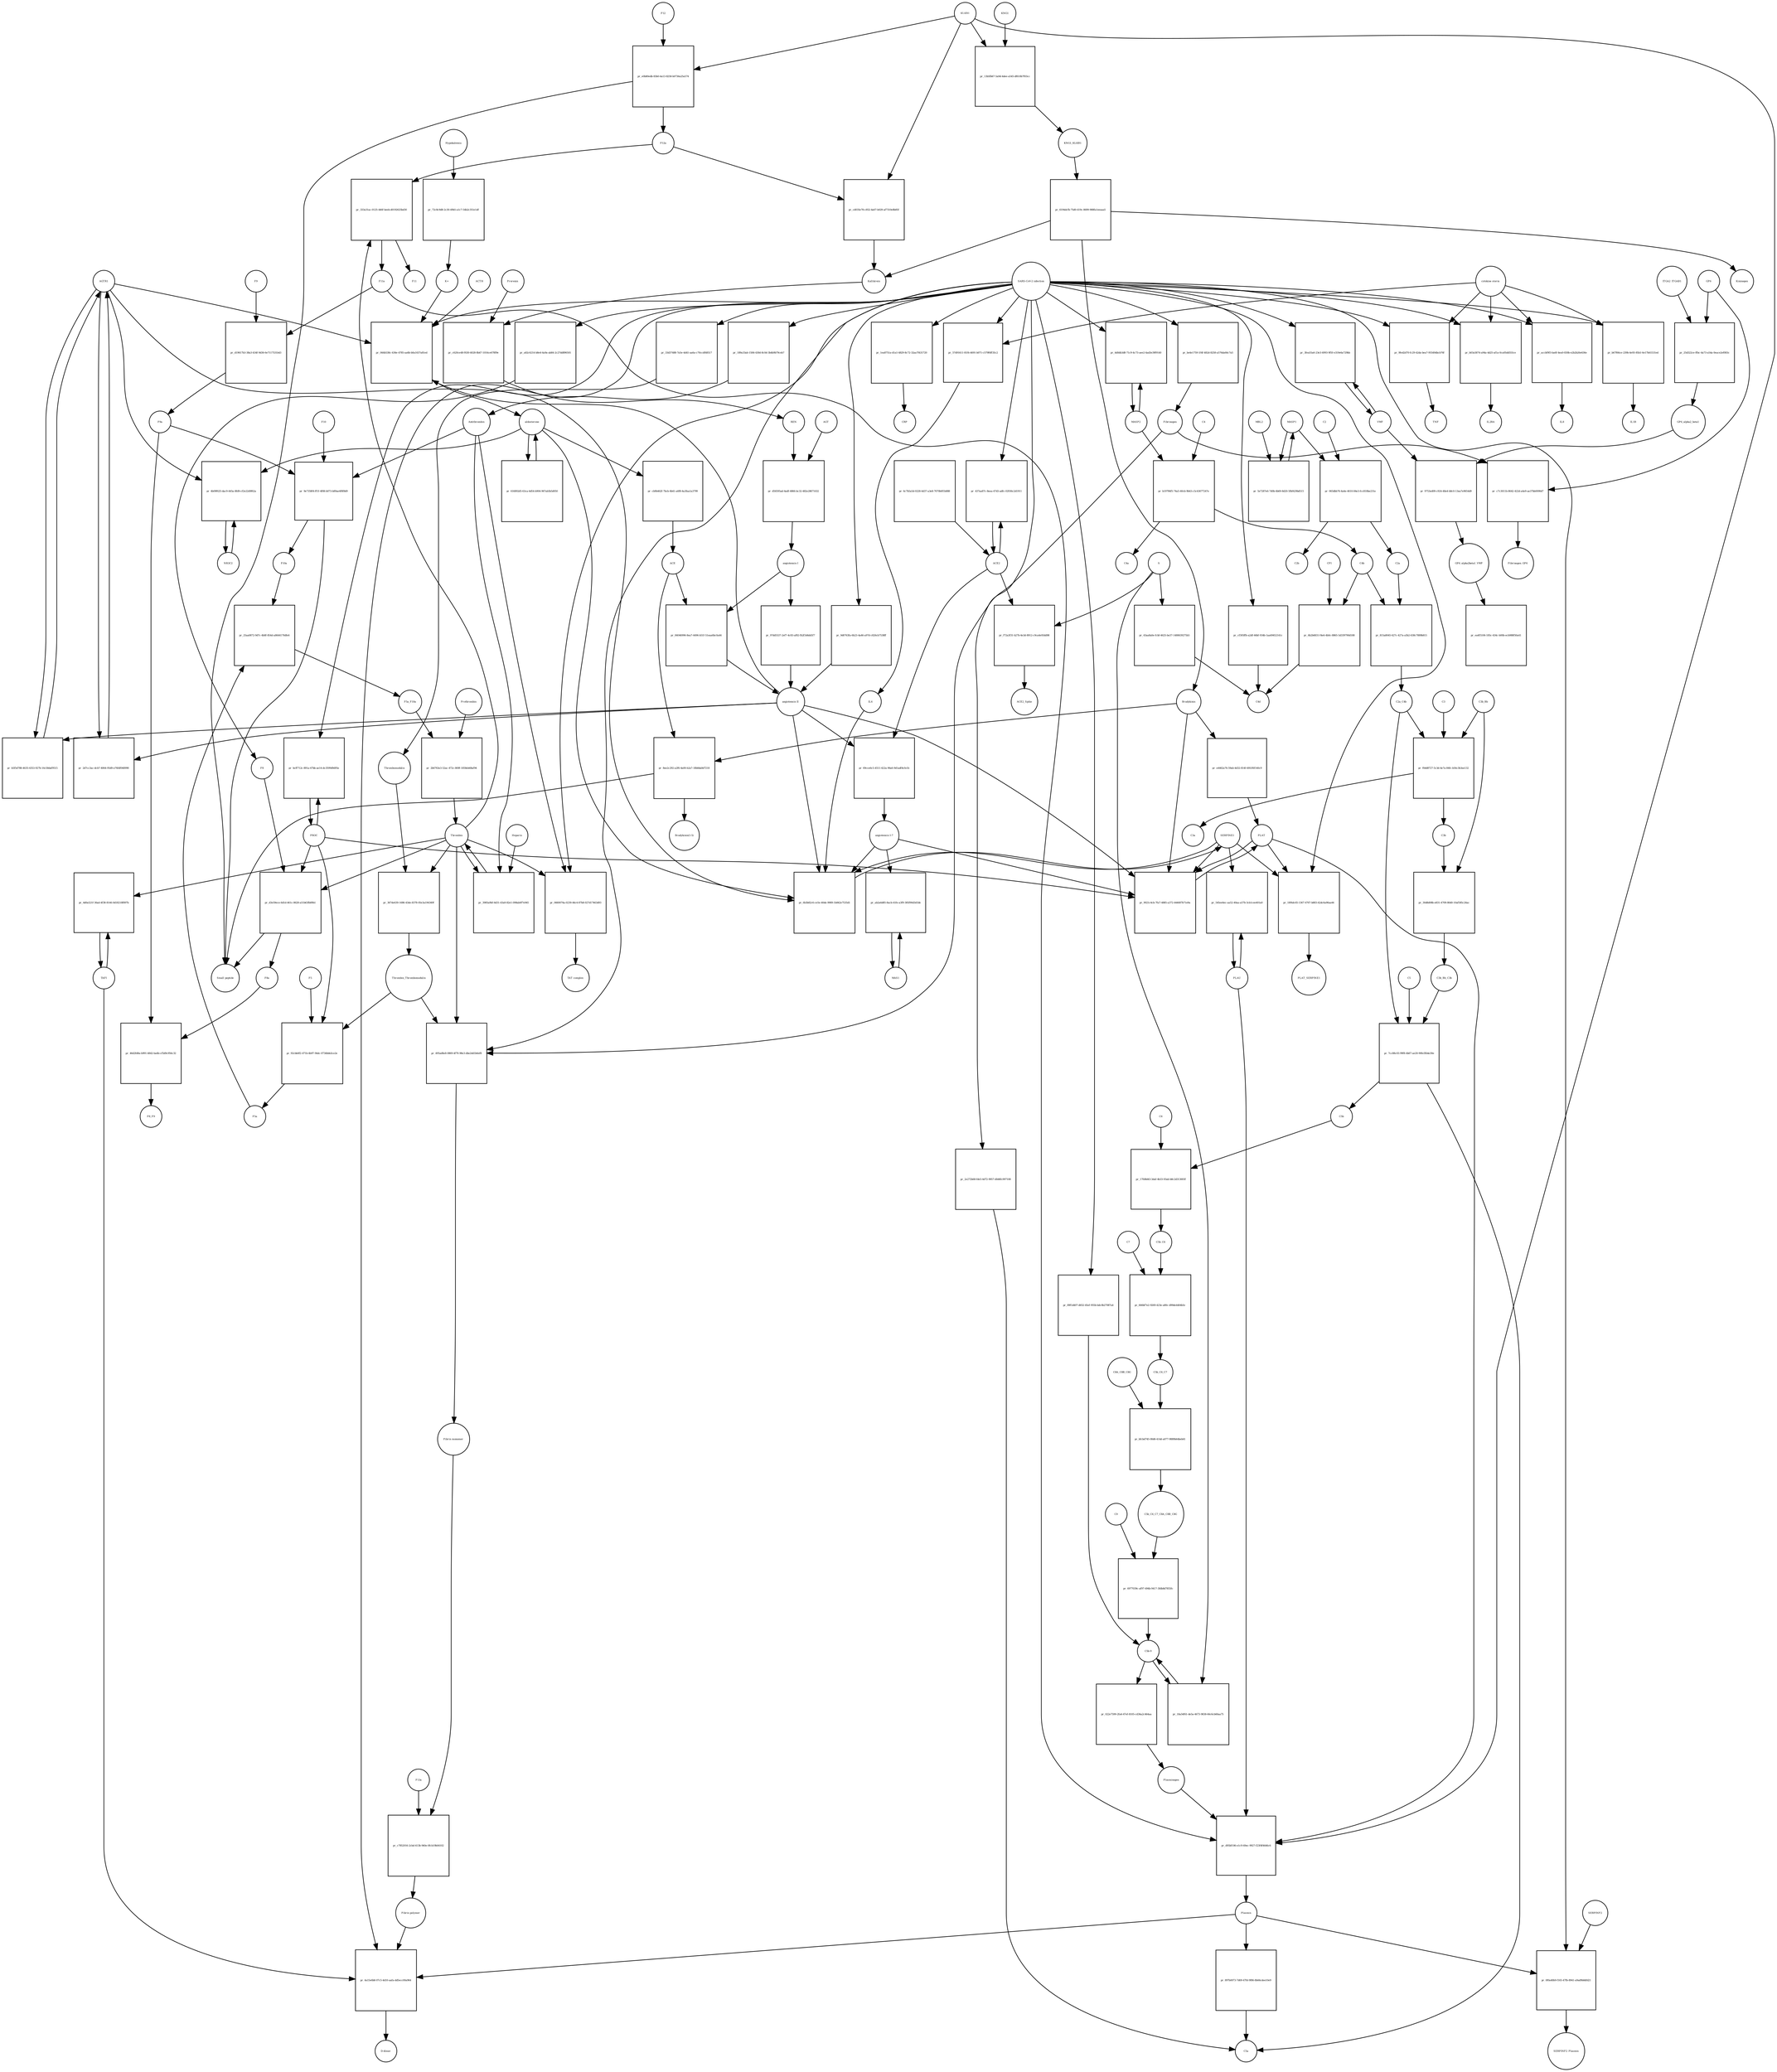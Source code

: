strict digraph  {
F8 [annotation="urn_miriam_hgnc_3546|urn_miriam_taxonomy_9606", bipartite=0, cls=macromolecule, fontsize=4, label=F8, shape=circle];
"pr_d3e59ece-6d1d-461c-8628-a51b63fb89b1" [annotation="", bipartite=1, cls=process, fontsize=4, label="pr_d3e59ece-6d1d-461c-8628-a51b63fb89b1", shape=square];
"Small peptide" [annotation=urn_miriam_mesh_D010446, bipartite=0, cls=macromolecule, fontsize=4, label="Small peptide", shape=circle];
F8a [annotation="urn_miriam_hgnc.symbol_F8|urn_miriam_mesh_D015944|urn_miriam_taxonomy_9606", bipartite=0, cls=macromolecule, fontsize=4, label=F8a, shape=circle];
Thrombin [annotation="urn_miriam_hgnc_3535|urn_miriam_taxonomy_9606", bipartite=0, cls=macromolecule, fontsize=4, label=Thrombin, shape=circle];
PROC [annotation="urn_miriam_hgnc_9451|urn_miriam_taxonomy_9606", bipartite=0, cls=macromolecule, fontsize=4, label=PROC, shape=circle];
AGTR1 [annotation=urn_miriam_hgnc_336, bipartite=0, cls=macromolecule, fontsize=4, label=AGTR1, shape=circle];
"pr_b5f5d788-4635-4353-927b-16c58daf9515" [annotation="", bipartite=1, cls=process, fontsize=4, label="pr_b5f5d788-4635-4353-927b-16c58daf9515", shape=square];
"angiotensin II" [annotation="urn_miriam_obo.chebi_CHEBI%3A2718|urn_miriam_taxonomy_9606", bipartite=0, cls="simple chemical", fontsize=4, label="angiotensin II", shape=circle];
NR3C2 [annotation="", bipartite=0, cls=macromolecule, fontsize=4, label=NR3C2, shape=circle];
"pr_4b09f625-dac9-445a-8fd9-cf2e22d9f62a" [annotation="", bipartite=1, cls=process, fontsize=4, label="pr_4b09f625-dac9-445a-8fd9-cf2e22d9f62a", shape=square];
aldosterone [annotation="urn_miriam_obo.chebi_CHEBI%3A27584", bipartite=0, cls="simple chemical", fontsize=4, label=aldosterone, shape=circle];
"pr_616892d5-63ca-4d54-b904-967ab5b5d050" [annotation="", bipartite=1, cls=process, fontsize=4, label="pr_616892d5-63ca-4d54-b904-967ab5b5d050", shape=square];
SERPINE1 [annotation="", bipartite=0, cls=macromolecule, fontsize=4, label=SERPINE1, shape=circle];
"pr_6b3b82c6-ce5e-40de-9989-1b842e7535d1" [annotation="", bipartite=1, cls=process, fontsize=4, label="pr_6b3b82c6-ce5e-40de-9989-1b842e7535d1", shape=square];
"angiotensin I-7" [annotation="urn_miriam_obo.chebi_CHEBI%3A55438|urn_miriam_taxonomy_9606", bipartite=0, cls="simple chemical", fontsize=4, label="angiotensin I-7", shape=circle];
IL6 [annotation="urn_miriam_hgnc_6018|urn_miriam_taxonomy_9606", bipartite=0, cls=macromolecule, fontsize=4, label=IL6, shape=circle];
"pr_044b538c-436e-4785-aa6b-b0a1637a81ed" [annotation="", bipartite=1, cls=process, fontsize=4, label="pr_044b538c-436e-4785-aa6b-b0a1637a81ed", shape=square];
"SARS-CoV-2 infection" [annotation="urn_miriam_taxonomy_2697049|urn_miriam_mesh_D012327", bipartite=0, cls=phenotype, fontsize=4, label="SARS-CoV-2 infection", shape=circle];
"K+" [annotation="urn_miriam_obo.chebi_CHEBI%3A29103", bipartite=0, cls="simple chemical", fontsize=4, label="K+", shape=circle];
ACTH [annotation=urn_miriam_hgnc_9201, bipartite=0, cls="simple chemical", fontsize=4, label=ACTH, shape=circle];
"pr_9d0763fa-6b23-4a46-a97d-c826cb7538ff" [annotation="", bipartite=1, cls=process, fontsize=4, label="pr_9d0763fa-6b23-4a46-a97d-c826cb7538ff", shape=square];
Bradykinin [annotation="urn_miriam_obo.chebi_CHEBI%3A3165|urn_miriam_taxonomy_9606", bipartite=0, cls=macromolecule, fontsize=4, label=Bradykinin, shape=circle];
"pr_8ee2c292-a2f6-4a00-b2a7-18b8da8d7218" [annotation="", bipartite=1, cls=process, fontsize=4, label="pr_8ee2c292-a2f6-4a00-b2a7-18b8da8d7218", shape=square];
"Bradykinin(1-5)" [annotation="urn_miriam_mesh_C079000|urn_miriam_taxonomy_9606", bipartite=0, cls=macromolecule, fontsize=4, label="Bradykinin(1-5)", shape=circle];
ACE [annotation="urn_miriam_hgnc_2707|urn_miriam_taxonomy_9606", bipartite=0, cls=macromolecule, fontsize=4, label=ACE, shape=circle];
"pr_e4462a76-59ab-4d32-814f-6f41f6f140c9" [annotation="", bipartite=1, cls=process, fontsize=4, label="pr_e4462a76-59ab-4d32-814f-6f41f6f140c9", shape=square];
PLAT [annotation="urn_miriam_hgnc_9051|urn_miriam_taxonomy_9606", bipartite=0, cls=macromolecule, fontsize=4, label=PLAT, shape=circle];
"pr_2d7cc3ac-dcb7-4064-95d9-e76fdf048990" [annotation="", bipartite=1, cls=process, fontsize=4, label="pr_2d7cc3ac-dcb7-4064-95d9-e76fdf048990", shape=square];
MAS1 [annotation="", bipartite=0, cls=macromolecule, fontsize=4, label=MAS1, shape=circle];
"pr_ab2a6d85-8acb-41fe-a3f9-385f90d3d1bb" [annotation="", bipartite=1, cls=process, fontsize=4, label="pr_ab2a6d85-8acb-41fe-a3f9-385f90d3d1bb", shape=square];
Fibrinogen [annotation="urn_miriam_pubmed_19296670|urn_miriam_obo.go_GO%3A0005577|urn_miriam_hgnc_3661|urn_miriam_hgnc_3662|urn_miriam_hgnc_3694|urn_miriam_taxonomy_9606", bipartite=0, cls=complex, fontsize=4, label=Fibrinogen, shape=circle];
"pr_c7c3011b-8642-422d-a4e9-ae37bb0090d7" [annotation="", bipartite=1, cls=process, fontsize=4, label="pr_c7c3011b-8642-422d-a4e9-ae37bb0090d7", shape=square];
GP6 [annotation="urn_miriam_hgnc_HGNC%3A14388|urn_miriam_taxonomy_9606", bipartite=0, cls=macromolecule, fontsize=4, label=GP6, shape=circle];
Fibrinogen_GP6 [annotation="urn_miriam_pubmed_19296670|urn_miriam_obo.go_GO%3A0005577|urn_miriam_hgnc_HGNC%3A14388|urn_miriam_taxonomy_9606", bipartite=0, cls=complex, fontsize=4, label=Fibrinogen_GP6, shape=circle];
GP6_alpha2_beta1 [annotation="urn_miriam_pubmed_25051961|urn_miriam_taxonomy_10090|urn_miriam_hgnc_14338|urn_miriam_hgnc_6137|urn_miriam_hgnc_6153", bipartite=0, cls=complex, fontsize=4, label=GP6_alpha2_beta1, shape=circle];
"pr_9753ed09-c924-48e4-b8c0-13ea7e9654d9" [annotation="", bipartite=1, cls=process, fontsize=4, label="pr_9753ed09-c924-48e4-b8c0-13ea7e9654d9", shape=square];
VWF [annotation="urn_miriam_hgnc_12726|urn_miriam_taxonomy_9606", bipartite=0, cls=macromolecule, fontsize=4, label=VWF, shape=circle];
GP6_alpha2beta1_VWF [annotation="urn_miriam_pubmed_25051961|urn_miriam_taxonomy_10090|urn_miriam_hgnc_14338|urn_miriam_hgnc_6137|urn_miriam_hgnc_6153|urn_miriam_hgnc_12726", bipartite=0, cls=complex, fontsize=4, label=GP6_alpha2beta1_VWF, shape=circle];
"pr_25d322ce-ffbc-4a73-a54a-0eace2ef083c" [annotation="", bipartite=1, cls=process, fontsize=4, label="pr_25d322ce-ffbc-4a73-a54a-0eace2ef083c", shape=square];
ITGA2_ITGAB1 [annotation="urn_miriam_intact_EBI-16428357|urn_miriam_hgnc_6137|urn_miriam_hgnc_6153|urn_miriam_taxonomy_9606", bipartite=0, cls=complex, fontsize=4, label=ITGA2_ITGAB1, shape=circle];
"pr_ea4f5106-185c-434c-b00b-ecb988f50a41" [annotation="", bipartite=1, cls="omitted process", fontsize=4, label="pr_ea4f5106-185c-434c-b00b-ecb988f50a41", shape=square];
"Fibrin polymer" [annotation="urn_miriam_mesh_C465961|urn_miriam_taxonomy_9606", bipartite=0, cls=macromolecule, fontsize=4, label="Fibrin polymer", shape=circle];
"pr_4a15e6b8-07c5-4d10-aafa-dd5ecc00a964" [annotation="", bipartite=1, cls=process, fontsize=4, label="pr_4a15e6b8-07c5-4d10-aafa-dd5ecc00a964", shape=square];
"D-dimer" [annotation="urn_miriam_pubmed_19008457|urn_miriam_mesh_C036309|urn_miriam_taxonomy_9606", bipartite=0, cls=macromolecule, fontsize=4, label="D-dimer", shape=circle];
Plasmin [annotation="urn_miriam_hgnc.symbol_PLG|urn_miriam_mesh_D005341|urn_miriam_brenda_3.4.21.7|urn_miriam_taxonomy_9606", bipartite=0, cls=macromolecule, fontsize=4, label=Plasmin, shape=circle];
TAFI [annotation="urn_miriam_hgnc_1546|urn_miriam_taxonomy_9606", bipartite=0, cls=macromolecule, fontsize=4, label=TAFI, shape=circle];
"Fibrin monomer" [annotation="urn_miriam_mesh_C011468|urn_miriam_taxonomy_9606", bipartite=0, cls=macromolecule, fontsize=4, label="Fibrin monomer", shape=circle];
"pr_c7852016-2cbd-413b-940e-0fcb19b04102" [annotation="", bipartite=1, cls=process, fontsize=4, label="pr_c7852016-2cbd-413b-940e-0fcb19b04102", shape=square];
F13a [annotation="urn_miriam_hgnc.symbol_F13|urn_miriam_mesh_D026122|urn_miriam_brenda_2.3.2.13|urn_miriam_taxonomy_9606", bipartite=0, cls=macromolecule, fontsize=4, label=F13a, shape=circle];
"pr_9fed2d70-fc29-42da-bea7-95549dbcb76f" [annotation="", bipartite=1, cls=process, fontsize=4, label="pr_9fed2d70-fc29-42da-bea7-95549dbcb76f", shape=square];
TNF [annotation="urn_miriam_hgnc_11892|urn_miriam_taxonomy_9606", bipartite=0, cls=macromolecule, fontsize=4, label=TNF, shape=circle];
"cytokine storm" [annotation="urn_miriam_pubmed_2504360|urn_miriam_taxonomy_9606", bipartite=0, cls=phenotype, fontsize=4, label="cytokine storm", shape=circle];
"pr_897b0073-7d69-47fd-9f86-8b66cdee10e9" [annotation="", bipartite=1, cls=process, fontsize=4, label="pr_897b0073-7d69-47fd-9f86-8b66cdee10e9", shape=square];
C5a [annotation="urn_miriam_hgnc.symbol_C5|urn_miriam_mesh_D015936|urn_miriam_taxonomy_9606", bipartite=0, cls=macromolecule, fontsize=4, label=C5a, shape=circle];
"pr_022e7599-2fa4-47ef-8105-cd36a2c464aa" [annotation="", bipartite=1, cls=process, fontsize=4, label="pr_022e7599-2fa4-47ef-8105-cd36a2c464aa", shape=square];
Plasminogen [annotation="urn_miriam_hgnc_9071|urn_miriam_taxonomy_9606", bipartite=0, cls=macromolecule, fontsize=4, label=Plasminogen, shape=circle];
"C5b-9" [annotation="urn_miriam_obo.go_GO%3A0005579|urn_miriam_mesh_D015938|urn_miriam_mesh_D050776|urn_miriam_hgnc_1339|urn_miriam_hgnc_1346|urn_miriam_hgnc_1352|urn_miriam_hgnc_1353|urn_miriam_hgnc_1354|urn_miriam_hgnc_1358|urn_miriam_taxonomy_9606", bipartite=0, cls=complex, fontsize=4, label="C5b-9", shape=circle];
C2 [annotation="urn_miriam_hgnc_1248|urn_miriam_taxonomy_9606", bipartite=0, cls=macromolecule, fontsize=4, label=C2, shape=circle];
"pr_065dbb76-4a4e-4610-84e3-fcc818be231e" [annotation="", bipartite=1, cls=process, fontsize=4, label="pr_065dbb76-4a4e-4610-84e3-fcc818be231e", shape=square];
C2a [annotation="urn_miriam_hgnc.symbol_C2|urn_miriam_mesh_D050678|urn_miriam_taxonomy_9606", bipartite=0, cls=macromolecule, fontsize=4, label=C2a, shape=circle];
C2b [annotation="urn_miriam_hgnc.symbol_C2|urn_miriam_mesh_D050679|urn_miriam_taxonomy_9606", bipartite=0, cls=macromolecule, fontsize=4, label=C2b, shape=circle];
MASP1 [annotation="urn_miriam_hgnc_6901|urn_miriam_taxonomy_9606", bipartite=0, cls=macromolecule, fontsize=4, label=MASP1, shape=circle];
"pr_b03a5874-a94a-4d25-af1a-0ca05dd555ce" [annotation="", bipartite=1, cls=process, fontsize=4, label="pr_b03a5874-a94a-4d25-af1a-0ca05dd555ce", shape=square];
IL2RA [annotation="urn_miriam_hgnc_6008|urn_miriam_taxonomy_9606", bipartite=0, cls=macromolecule, fontsize=4, label=IL2RA, shape=circle];
"pr_accbf9f3-ba6f-4ea0-830b-e2b2b26e636e" [annotation="", bipartite=1, cls=process, fontsize=4, label="pr_accbf9f3-ba6f-4ea0-830b-e2b2b26e636e", shape=square];
IL8 [annotation="urn_miriam_hgnc_6025|urn_miriam_taxonomy_9606", bipartite=0, cls=macromolecule, fontsize=4, label=IL8, shape=circle];
"pr_2e272b68-fde5-4d72-9957-d0d6fc997108" [annotation="", bipartite=1, cls=process, fontsize=4, label="pr_2e272b68-fde5-4d72-9957-d0d6fc997108", shape=square];
"pr_57d91611-81f4-4691-b071-c579f6ff35c2" [annotation="", bipartite=1, cls=process, fontsize=4, label="pr_57d91611-81f4-4691-b071-c579f6ff35c2", shape=square];
"pr_b67f66ce-239b-4e93-85b1-6e17b61531ed" [annotation="", bipartite=1, cls=process, fontsize=4, label="pr_b67f66ce-239b-4e93-85b1-6e17b61531ed", shape=square];
IL1B [annotation="urn_miriam_hgnc_5992|urn_miriam_taxonomy_9606", bipartite=0, cls=macromolecule, fontsize=4, label=IL1B, shape=circle];
Prorenin [annotation="urn_miriam_hgnc_9958|urn_miriam_taxonomy_9606", bipartite=0, cls=macromolecule, fontsize=4, label=Prorenin, shape=circle];
"pr_c620ce48-f630-4028-8b47-1016ce678f9e" [annotation="", bipartite=1, cls=process, fontsize=4, label="pr_c620ce48-f630-4028-8b47-1016ce678f9e", shape=square];
REN [annotation="urn_miriam_hgnc.symbol_REN|urn_miriam_taxonomy_9606", bipartite=0, cls=macromolecule, fontsize=4, label=REN, shape=circle];
Kallikrein [annotation="urn_miriam_hgnc.symbol_KLKB1|urn_miriam_mesh_D020842|urn_miriam_brenda_3.4.21.34|urn_miriam_taxonomy_9606", bipartite=0, cls=macromolecule, fontsize=4, label=Kallikrein, shape=circle];
KLKB1 [annotation="urn_miriam_hgnc_6371|urn_miriam_taxonomy_9606", bipartite=0, cls=macromolecule, fontsize=4, label=KLKB1, shape=circle];
"pr_cd035e78-c852-4a67-b029-af7310e8b85f" [annotation="", bipartite=1, cls=process, fontsize=4, label="pr_cd035e78-c852-4a67-b029-af7310e8b85f", shape=square];
F12a [annotation="urn_miriam_hgnc.symbol_F12|urn_miriam_mesh_D015956|urn_miriam_brenda_3.4.21.38|urn_miriam_taxonomy_9606", bipartite=0, cls=macromolecule, fontsize=4, label=F12a, shape=circle];
"pr_33d37488-7a5e-4d41-aa6a-c70ccdf48517" [annotation="", bipartite=1, cls=process, fontsize=4, label="pr_33d37488-7a5e-4d41-aa6a-c70ccdf48517", shape=square];
Thrombomodulin [annotation="urn_miriam_hgnc_11784|urn_miriam_taxonomy_9606", bipartite=0, cls=macromolecule, fontsize=4, label=Thrombomodulin, shape=circle];
"pr_0f0a40b9-f165-47fb-8941-a9ad9b8dfd21" [annotation="", bipartite=1, cls=process, fontsize=4, label="pr_0f0a40b9-f165-47fb-8941-a9ad9b8dfd21", shape=square];
SERPINF2 [annotation="urn_miriam_hgnc_9075|urn_miriam_taxonomy_9606", bipartite=0, cls=macromolecule, fontsize=4, label=SERPINF2, shape=circle];
SERPINF2_Plasmin [annotation="urn_miriam_pubmed_2437112|urn_miriam_biogrid_314240|urn_miriam_hgnc_9075|urn_miriam_mesh_D005341|urn_miriam_taxonomy_9606", bipartite=0, cls=complex, fontsize=4, label=SERPINF2_Plasmin, shape=circle];
"pr_cf305ffb-a2df-46bf-934b-1aa69452141c" [annotation="", bipartite=1, cls=process, fontsize=4, label="pr_cf305ffb-a2df-46bf-934b-1aa69452141c", shape=square];
C4d [annotation="urn_miriam_hgnc.symbol_C4b|urn_miriam_mesh_C032261|urn_miriam_taxonomy_9606", bipartite=0, cls=macromolecule, fontsize=4, label=C4d, shape=circle];
"pr_89f1d407-d652-45ef-955b-bdc0b27087a4" [annotation="", bipartite=1, cls=process, fontsize=4, label="pr_89f1d407-d652-45ef-955b-bdc0b27087a4", shape=square];
"pr_bcff712c-891a-47bb-ae14-dc3599d9d95e" [annotation="", bipartite=1, cls=process, fontsize=4, label="pr_bcff712c-891a-47bb-ae14-dc3599d9d95e", shape=square];
"pr_3fea55a6-23e3-4993-9f5f-e319e6a729bb" [annotation="", bipartite=1, cls=process, fontsize=4, label="pr_3fea55a6-23e3-4993-9f5f-e319e6a729bb", shape=square];
"pr_1ea8751a-d1a1-4829-8c72-32aa7f431720" [annotation="", bipartite=1, cls=process, fontsize=4, label="pr_1ea8751a-d1a1-4829-8c72-32aa7f431720", shape=square];
CRP [annotation="urn_miriam_hgnc_2367|urn_miriam_taxonomy_9606", bipartite=0, cls=macromolecule, fontsize=4, label=CRP, shape=circle];
"pr_18a54f61-de5a-4673-9838-66c6cb60aa75" [annotation="", bipartite=1, cls=process, fontsize=4, label="pr_18a54f61-de5a-4673-9838-66c6cb60aa75", shape=square];
S [annotation="urn_miriam_uniprot_P0DTC2|urn_miriam_uniprot_P59594|urn_miriam_taxonomy_2697049", bipartite=0, cls=macromolecule, fontsize=4, label=S, shape=circle];
"pr_43aa8a0e-fcbf-4625-be37-1480639275b5" [annotation="", bipartite=1, cls=process, fontsize=4, label="pr_43aa8a0e-fcbf-4625-be37-1480639275b5", shape=square];
"pr_69cce6c5-4511-422a-96a6-9d1adf4cfe1b" [annotation="", bipartite=1, cls=process, fontsize=4, label="pr_69cce6c5-4511-422a-96a6-9d1adf4cfe1b", shape=square];
ACE2 [annotation="urn_miriam_hgnc_13557|urn_miriam_taxonomy_9606", bipartite=0, cls=macromolecule, fontsize=4, label=ACE2, shape=circle];
"pr_6c7b5a5d-0228-4d37-a3e8-7670b0f1b888" [annotation="", bipartite=1, cls=process, fontsize=4, label="pr_6c7b5a5d-0228-4d37-a3e8-7670b0f1b888", shape=square];
"pr_f72a3f31-b27b-4e3d-8912-c9ca4e93dd98" [annotation="", bipartite=1, cls=process, fontsize=4, label="pr_f72a3f31-b27b-4e3d-8912-c9ca4e93dd98", shape=square];
ACE2_Spike [annotation="urn_miriam_pdb_6CS2|urn_miriam_hgnc_13557|urn_miriam_uniprot_P0DTC2|urn_miriam_taxonomy_9606|urn_miriam_taxonomy_2697049", bipartite=0, cls=complex, fontsize=4, label=ACE2_Spike, shape=circle];
"pr_437aa87c-8eea-47d3-adfc-02936c2d1911" [annotation="", bipartite=1, cls=process, fontsize=4, label="pr_437aa87c-8eea-47d3-adfc-02936c2d1911", shape=square];
"pr_189a33ab-1584-430d-8c0d-3b4b9b79ceb7" [annotation="", bipartite=1, cls=process, fontsize=4, label="pr_189a33ab-1584-430d-8c0d-3b4b9b79ceb7", shape=square];
Antithrombin [annotation="urn_miriam_hgnc_775|urn_miriam_taxonomy_9606", bipartite=0, cls=macromolecule, fontsize=4, label=Antithrombin, shape=circle];
"pr_a82c6214-b8e4-4a9a-ab84-2c27dd896501" [annotation="", bipartite=1, cls=process, fontsize=4, label="pr_a82c6214-b8e4-4a9a-ab84-2c27dd896501", shape=square];
C4b [annotation="urn_miriam_hgnc_1324|urn_miriam_taxonomy_9606", bipartite=0, cls=macromolecule, fontsize=4, label=C4b, shape=circle];
"pr_6b2b6831-f4e6-4b0c-8865-5d339790d188" [annotation="", bipartite=1, cls=process, fontsize=4, label="pr_6b2b6831-f4e6-4b0c-8865-5d339790d188", shape=square];
CFI [annotation="urn_miriam_hgnc_2771|urn_miriam_taxonomy_9606", bipartite=0, cls=macromolecule, fontsize=4, label=CFI, shape=circle];
C3b [annotation="urn_miriam_hgnc.symbol_C3|urn_miriam_mesh_D003179|urn_miriam_taxonomy_9606", bipartite=0, cls=macromolecule, fontsize=4, label=C3b, shape=circle];
"pr_30d8d08b-e831-4709-80d0-10af585c26ac" [annotation="", bipartite=1, cls=process, fontsize=4, label="pr_30d8d08b-e831-4709-80d0-10af585c26ac", shape=square];
C3b_Bb [annotation="urn_miriam_pubmed_12440962|urn_miriam_brenda_3.4.21.47|urn_miriam_mesh_D051561|urn_miriam_mesh_D003179|urn_miriam_hgnc_1037|urn_miriam_taxonomy_9606", bipartite=0, cls=complex, fontsize=4, label=C3b_Bb, shape=circle];
C3b_Bb_C3b [annotation="urn_miriam_pubmed_12440962|urn_miriam_brenda_34.4.21.47|urn_miriam_mesh_D051566|urn_miriam_mesh_D003179|urn_miriam_hgnc_1037|urn_miriam_taxonomy_9606", bipartite=0, cls=complex, fontsize=4, label=C3b_Bb_C3b, shape=circle];
"pr_815a8045-427c-427a-a5b2-638c7889b815" [annotation="", bipartite=1, cls=process, fontsize=4, label="pr_815a8045-427c-427a-a5b2-638c7889b815", shape=square];
C2a_C4b [annotation="urn_miriam_mesh_D051574|urn_miriam_brenda_3.4.21.43|urn_miriam_mesh_D050678|urn_miriam_hgnc_1324|urn_miriam_taxonomy_9606", bipartite=0, cls=complex, fontsize=4, label=C2a_C4b, shape=circle];
C4 [annotation="urn_miriam_mesh_D00318|urn_miriam_taxonomy_9606", bipartite=0, cls=macromolecule, fontsize=4, label=C4, shape=circle];
"pr_b19796f5-74a5-40cb-9b43-c5c43677247e" [annotation="", bipartite=1, cls=process, fontsize=4, label="pr_b19796f5-74a5-40cb-9b43-c5c43677247e", shape=square];
C4a [annotation="urn_miriam_hgnc_1323|urn_miriam_taxonomy_9606", bipartite=0, cls=macromolecule, fontsize=4, label=C4a, shape=circle];
MASP2 [annotation="urn_miriam_hgnc_6902|urn_miriam_taxonomy_9606", bipartite=0, cls=macromolecule, fontsize=4, label=MASP2, shape=circle];
"pr_5e7287e6-7d0b-4b69-8d20-5fbf429bd515" [annotation="", bipartite=1, cls=process, fontsize=4, label="pr_5e7287e6-7d0b-4b69-8d20-5fbf429bd515", shape=square];
MBL2 [annotation="urn_miriam_hgnc_6902|urn_miriam_taxonomy_9606", bipartite=0, cls=macromolecule, fontsize=4, label=MBL2, shape=circle];
"pr_4d0db3d8-71c9-4c73-aee2-4ad3e39f9140" [annotation="", bipartite=1, cls=process, fontsize=4, label="pr_4d0db3d8-71c9-4c73-aee2-4ad3e39f9140", shape=square];
PLAU [annotation="urn_miriam_hgnc_9052|urn_miriam_taxonomy_9606", bipartite=0, cls=macromolecule, fontsize=4, label=PLAU, shape=circle];
"pr_545ee6ec-aa52-40aa-a57b-3cb1cee401a0" [annotation="", bipartite=1, cls=process, fontsize=4, label="pr_545ee6ec-aa52-40aa-a57b-3cb1cee401a0", shape=square];
C5b_C6_C7_C8A_C8B_C8G [annotation="urn_miriam_pubmed_28630159|urn_miriam_mesh_C042295|urn_miriam_mesh_D050776|urn_miriam_hgnc_1339|urn_miriam_hgnc_1352|urn_miriam_hgnc_1353|urn_miriam_hgnc_1354|urn_miriam_taxonomy_9606", bipartite=0, cls=complex, fontsize=4, label=C5b_C6_C7_C8A_C8B_C8G, shape=circle];
"pr_6977039c-af97-494b-9417-3fdb8d7855fc" [annotation="", bipartite=1, cls=process, fontsize=4, label="pr_6977039c-af97-494b-9417-3fdb8d7855fc", shape=square];
C9 [annotation="urn_miriam_hgnc_1358|urn_miriam_taxonomy_9606", bipartite=0, cls=macromolecule, fontsize=4, label=C9, shape=circle];
C5b_C6_C7 [annotation="urn_miriam_pubmed_28630159|urn_miriam_mesh_C037453|urn_miriam_mesh_D050776|urn_miriam_hgnc_1339|urn_miriam_hgnc_1346|urn_miriam_taxonomy_9606", bipartite=0, cls=complex, fontsize=4, label=C5b_C6_C7, shape=circle];
"pr_bfcbd745-00d6-414d-a077-9889b64beb61" [annotation="", bipartite=1, cls=process, fontsize=4, label="pr_bfcbd745-00d6-414d-a077-9889b64beb61", shape=square];
C8A_C8B_C8G [annotation="urn_miriam_mesh_D003185|urn_miriam_hgnc_1353|urn_miriam_hgnc_1352|urn_miriam_hgnc_1354|urn_miriam_taxonomy_9606", bipartite=0, cls=complex, fontsize=4, label=C8A_C8B_C8G, shape=circle];
C5b_C6 [annotation="urn_miriam_mesh_C050974|urn_miriam_mesh_D050776|urn_miriam_hgnc_1339|urn_miriam_taxonomy_9606", bipartite=0, cls=complex, fontsize=4, label=C5b_C6, shape=circle];
"pr_666bf7e2-9269-423e-a80c-d99de4404b5c" [annotation="", bipartite=1, cls=process, fontsize=4, label="pr_666bf7e2-9269-423e-a80c-d99de4404b5c", shape=square];
C7 [annotation="urn_miriam_hgnc_HGNC%3A1346|urn_miriam_taxonomy_9606", bipartite=0, cls=macromolecule, fontsize=4, label=C7, shape=circle];
C5b [annotation="urn_miriam_hgnc.symbol_C5|urn_miriam_mesh_D050776|urn_miriam_taxonomy_9606", bipartite=0, cls=macromolecule, fontsize=4, label=C5b, shape=circle];
"pr_17fd8d43-3daf-4b33-93ab-b8c2d313693f" [annotation="", bipartite=1, cls=process, fontsize=4, label="pr_17fd8d43-3daf-4b33-93ab-b8c2d313693f", shape=square];
C6 [annotation="urn_miriam_hgnc_1339|urn_miriam_taxonomy_9606", bipartite=0, cls=macromolecule, fontsize=4, label=C6, shape=circle];
C5 [annotation="urn_miriam_hgnc_1331|urn_miriam_taxonomy_9606", bipartite=0, cls=macromolecule, fontsize=4, label=C5, shape=circle];
"pr_7cc88c03-99f8-4b67-ae20-90fe5fb4e30e" [annotation="", bipartite=1, cls=process, fontsize=4, label="pr_7cc88c03-99f8-4b67-ae20-90fe5fb4e30e", shape=square];
C3 [annotation="urn_miriam_hgnc_1318|urn_miriam_taxonomy_9606", bipartite=0, cls=macromolecule, fontsize=4, label=C3, shape=circle];
"pr_f0dd8727-5c3d-4e7a-84fc-b56c3b3ee132" [annotation="", bipartite=1, cls=process, fontsize=4, label="pr_f0dd8727-5c3d-4e7a-84fc-b56c3b3ee132", shape=square];
C3a [annotation="urn_miriam_hgnc.symbol_C3|urn_miriam_mesh_D015926|urn_miriam_taxonomy_9606", bipartite=0, cls=macromolecule, fontsize=4, label=C3a, shape=circle];
"pr_367de439-1686-43de-8378-05e3a194349f" [annotation="", bipartite=1, cls=process, fontsize=4, label="pr_367de439-1686-43de-8378-05e3a194349f", shape=square];
Thrombin_Thrombomodulin [annotation="urn_miriam_pubmed_6282863|urn_miriam_taxonomy_9986|urn_miriam_biogrid_283352|urn_miriam_mesh_D013917|urn_miriam_hgnc_11784", bipartite=0, cls=complex, fontsize=4, label=Thrombin_Thrombomodulin, shape=circle];
"pr_495ad8e8-0869-4f70-98e3-dbe2dd1b6ef8" [annotation="", bipartite=1, cls=process, fontsize=4, label="pr_495ad8e8-0869-4f70-98e3-dbe2dd1b6ef8", shape=square];
KNG1_KLKB1 [annotation="urn_miriam_pubmed_17598838|urn_miriam_intact_EBI-10087151|urn_miriam_hgnc_6371|urn_miriam_hgnc_6383|urn_miriam_taxonomy_9606", bipartite=0, cls=complex, fontsize=4, label=KNG1_KLKB1, shape=circle];
"pr_6194dcfb-75d0-419c-8699-988fa1eeaaa5" [annotation="", bipartite=1, cls=process, fontsize=4, label="pr_6194dcfb-75d0-419c-8699-988fa1eeaaa5", shape=square];
Kininogen [annotation="urn_miriam_hgnc.symbol_KNG1|urn_miriam_mesh_D019679|urn_miriam_taxonomy_9606", bipartite=0, cls=macromolecule, fontsize=4, label=Kininogen, shape=circle];
"pr_be4e1759-1f4f-482d-8258-a576da66c7a5" [annotation="", bipartite=1, cls=process, fontsize=4, label="pr_be4e1759-1f4f-482d-8258-a576da66c7a5", shape=square];
"angiotensin I" [annotation="urn_miriam_obo.chebi_CHEBI%3A2718|urn_miriam_taxonomy_9606", bipartite=0, cls="simple chemical", fontsize=4, label="angiotensin I", shape=circle];
"pr_97dd5537-2ef7-4c83-af82-fb2f3d4dd1f7" [annotation="", bipartite=1, cls=process, fontsize=4, label="pr_97dd5537-2ef7-4c83-af82-fb2f3d4dd1f7", shape=square];
"pr_18f4dc65-1367-4767-b883-42dc6a90aa44" [annotation="", bipartite=1, cls=process, fontsize=4, label="pr_18f4dc65-1367-4767-b883-42dc6a90aa44", shape=square];
PLAT_SERPINE1 [annotation="urn_miriam_pubmed_22449964|urn_miriam_intact_EBI-7800882|urn_miriam_hgnc_9051|urn_miriam_hgnc_8593|urn_miriam_taxonomy_9606", bipartite=0, cls=complex, fontsize=4, label=PLAT_SERPINE1, shape=circle];
"pr_4d0a521f-36ad-4f38-8146-0d18218f897b" [annotation="", bipartite=1, cls=process, fontsize=4, label="pr_4d0a521f-36ad-4f38-8146-0d18218f897b", shape=square];
"pr_9021c4cb-7fa7-4885-a372-444687b71e9a" [annotation="", bipartite=1, cls=process, fontsize=4, label="pr_9021c4cb-7fa7-4885-a372-444687b71e9a", shape=square];
"pr_0660074a-0239-46c4-87b8-027d17463d93" [annotation="", bipartite=1, cls=process, fontsize=4, label="pr_0660074a-0239-46c4-87b8-027d17463d93", shape=square];
"TAT complex" [annotation="urn_miriam_pubmed_22930518|urn_miriam_mesh_C046193|urn_miriam_mesh_D013917|urn_miriam_hgnc_775|urn_miriam_taxonomy_9606", bipartite=0, cls=complex, fontsize=4, label="TAT complex", shape=circle];
"pr_d95bf106-e1c9-49ec-9927-f23f4f4646c6" [annotation="", bipartite=1, cls=process, fontsize=4, label="pr_d95bf106-e1c9-49ec-9927-f23f4f4646c6", shape=square];
F11a [annotation="urn_miriam_hgnc.symbol_F11|urn_miriam_mesh_D015945|urn_miriam_brenda_3.4.21.27|urn_miriam_taxonomy_9606", bipartite=0, cls=macromolecule, fontsize=4, label=F11a, shape=circle];
"pr_3985a9bf-6d31-43a9-82e1-098ab0f7e945" [annotation="", bipartite=1, cls=process, fontsize=4, label="pr_3985a9bf-6d31-43a9-82e1-098ab0f7e945", shape=square];
Heparin [annotation="urn_miriam_pubmed_708377|urn_miriam_obo.chebi_CHEBI%3A28304|urn_miriam_taxonomy_9606", bipartite=0, cls="simple chemical", fontsize=4, label=Heparin, shape=circle];
Prothrombin [annotation="urn_miriam_hgnc_3535|urn_miriam_taxonomy_9606", bipartite=0, cls=macromolecule, fontsize=4, label=Prothrombin, shape=circle];
"pr_2b6763e3-52ac-472c-869f-1858eb68af94" [annotation="", bipartite=1, cls=process, fontsize=4, label="pr_2b6763e3-52ac-472c-869f-1858eb68af94", shape=square];
F5a_F10a [annotation="urn_miriam_pubmed_2303476|urn_miriam_mesh_C022475|urn_miriam_mesh_D15943|urn_miriam_mesh_D015951|urn_miriam_taxonomy_9606", bipartite=0, cls=complex, fontsize=4, label=F5a_F10a, shape=circle];
F10a [annotation="urn_miriam_hgnc.symbol_F10|urn_miriam_mesh_D015951|urn_miriam_brenda_3.4.21.6|urn_miriam_taxonomy_9606", bipartite=0, cls=macromolecule, fontsize=4, label=F10a, shape=circle];
"pr_25aa0872-9d7c-4b8f-854d-a8644170dfe6" [annotation="", bipartite=1, cls=process, fontsize=4, label="pr_25aa0872-9d7c-4b8f-854d-a8644170dfe6", shape=square];
F5a [annotation="urn_miriam_hgnc.symbol_F5|urn_miriam_mesh_D015943|urn_miriam_taxonomy_9606", bipartite=0, cls=macromolecule, fontsize=4, label=F5a, shape=circle];
F5 [annotation="urn_miriam_hgnc_3541|urn_miriam_taxonomy_9606", bipartite=0, cls=macromolecule, fontsize=4, label=F5, shape=circle];
"pr_92cbb0f2-471b-4b97-94dc-0734bbb3ce2e" [annotation="", bipartite=1, cls=process, fontsize=4, label="pr_92cbb0f2-471b-4b97-94dc-0734bbb3ce2e", shape=square];
F9a [annotation="urn_miriam_hgnc.symbol_F9|urn_miriam_mesh_D015949|urn_miriam_taxonomy_9606", bipartite=0, cls=macromolecule, fontsize=4, label=F9a, shape=circle];
"pr_46d2fd8a-b991-4842-ba4b-cf5d9c956c32" [annotation="", bipartite=1, cls=process, fontsize=4, label="pr_46d2fd8a-b991-4842-ba4b-cf5d9c956c32", shape=square];
F8_F9 [annotation="urn_miriam_pubmed_22471307|urn_miriam_hgnc_3546|urn_miriam_hgnc_35531|urn_miriam_intact_EBI-11621595|urn_miriam_taxonomy_9606", bipartite=0, cls=complex, fontsize=4, label=F8_F9, shape=circle];
F9 [annotation="urn_miriam_hgnc_35531|urn_miriam_taxonomy_9606", bipartite=0, cls=macromolecule, fontsize=4, label=F9, shape=circle];
"pr_d19617b3-38a3-434f-9d36-6e7117531b43" [annotation="", bipartite=1, cls=process, fontsize=4, label="pr_d19617b3-38a3-434f-9d36-6e7117531b43", shape=square];
"pr_13b5fb67-5a9d-4dee-a545-df610b7f03cc" [annotation="", bipartite=1, cls=process, fontsize=4, label="pr_13b5fb67-5a9d-4dee-a545-df610b7f03cc", shape=square];
KNG1 [annotation="urn_miriam_hgnc.symbol_6383|urn_miriam_taxonomy_9606", bipartite=0, cls=macromolecule, fontsize=4, label=KNG1, shape=circle];
"pr_333a31ac-0125-446f-beeb-d0192625bd30" [annotation="", bipartite=1, cls=process, fontsize=4, label="pr_333a31ac-0125-446f-beeb-d0192625bd30", shape=square];
F11 [annotation="urn_miriam_hgnc_3529|urn_miriam_taxonomy_9606", bipartite=0, cls=macromolecule, fontsize=4, label=F11, shape=circle];
F12 [annotation="urn_miriam_hgnc_3530|urn_miriam_taxonomy_9606", bipartite=0, cls=macromolecule, fontsize=4, label=F12, shape=circle];
"pr_e0b80edb-83b0-4a13-8258-b0736a25a574" [annotation="", bipartite=1, cls=process, fontsize=4, label="pr_e0b80edb-83b0-4a13-8258-b0736a25a574", shape=square];
"pr_84046996-8ea7-4496-b51f-51eaa6bc0a44" [annotation="", bipartite=1, cls=process, fontsize=4, label="pr_84046996-8ea7-4496-b51f-51eaa6bc0a44", shape=square];
F10 [annotation="urn_miriam_hgnc_3528|urn_miriam_taxonomy_9606", bipartite=0, cls=macromolecule, fontsize=4, label=F10, shape=circle];
"pr_9e7358f4-ff1f-4f88-b073-b89ae4f8f8d9" [annotation="", bipartite=1, cls=process, fontsize=4, label="pr_9e7358f4-ff1f-4f88-b073-b89ae4f8f8d9", shape=square];
AGT [annotation="urn_miriam_hgnc_333|urn_miriam_taxonomy_9606", bipartite=0, cls=macromolecule, fontsize=4, label=AGT, shape=circle];
"pr_d56595ad-4adf-4866-bc32-482e28671632" [annotation="", bipartite=1, cls=process, fontsize=4, label="pr_d56595ad-4adf-4866-bc32-482e28671632", shape=square];
"pr_cb9b462f-7bcb-4b41-a6f8-4a3faa1a3799" [annotation="", bipartite=1, cls=process, fontsize=4, label="pr_cb9b462f-7bcb-4b41-a6f8-4a3faa1a3799", shape=square];
"pr_72c8c9d8-2c30-49b5-a1c7-54b2c351e1df" [annotation="", bipartite=1, cls=process, fontsize=4, label="pr_72c8c9d8-2c30-49b5-a1c7-54b2c351e1df", shape=square];
Hypokalemia [annotation="urn_miriam_mesh_D007008|urn_miriam_taxonomy_9606", bipartite=0, cls=phenotype, fontsize=4, label=Hypokalemia, shape=circle];
F8 -> "pr_d3e59ece-6d1d-461c-8628-a51b63fb89b1"  [annotation="", interaction_type=consumption];
"pr_d3e59ece-6d1d-461c-8628-a51b63fb89b1" -> "Small peptide"  [annotation="", interaction_type=production];
"pr_d3e59ece-6d1d-461c-8628-a51b63fb89b1" -> F8a  [annotation="", interaction_type=production];
F8a -> "pr_46d2fd8a-b991-4842-ba4b-cf5d9c956c32"  [annotation="", interaction_type=consumption];
Thrombin -> "pr_d3e59ece-6d1d-461c-8628-a51b63fb89b1"  [annotation="urn_miriam_pubmed_15746105|urn_miriam_taxonomy_9606", interaction_type=catalysis];
Thrombin -> "pr_367de439-1686-43de-8378-05e3a194349f"  [annotation="", interaction_type=consumption];
Thrombin -> "pr_495ad8e8-0869-4f70-98e3-dbe2dd1b6ef8"  [annotation="urn_miriam_pubmed_6282863|urn_miriam_pubmed_28228446|urn_miriam_pubmed_2117226|urn_miriam_taxonomy_9606", interaction_type=catalysis];
Thrombin -> "pr_4d0a521f-36ad-4f38-8146-0d18218f897b"  [annotation="urn_miriam_pubmed_23809134|urn_miriam_taxonomy_9823", interaction_type=catalysis];
Thrombin -> "pr_0660074a-0239-46c4-87b8-027d17463d93"  [annotation="", interaction_type=consumption];
Thrombin -> "pr_3985a9bf-6d31-43a9-82e1-098ab0f7e945"  [annotation="", interaction_type=consumption];
Thrombin -> "pr_333a31ac-0125-446f-beeb-d0192625bd30"  [annotation="urn_miriam_pubmed_21304106|urn_miriam_pubmed_8631976|urn_miriam_taxonomy_9606", interaction_type=catalysis];
PROC -> "pr_d3e59ece-6d1d-461c-8628-a51b63fb89b1"  [annotation="urn_miriam_pubmed_15746105|urn_miriam_taxonomy_9606", interaction_type=inhibition];
PROC -> "pr_bcff712c-891a-47bb-ae14-dc3599d9d95e"  [annotation="", interaction_type=consumption];
PROC -> "pr_9021c4cb-7fa7-4885-a372-444687b71e9a"  [annotation="urn_miriam_pubmed_10373228|urn_miriam_pubmed_3124286|urn_miriam_taxonomy_9606|urn_miriam_pubmed_12091055|urn_miriam_pubmed_3096399", interaction_type=inhibition];
PROC -> "pr_92cbb0f2-471b-4b97-94dc-0734bbb3ce2e"  [annotation="urn_miriam_pubmed_6282863|urn_miriam_pubmed_6572921|urn_miriam_pubmed_2322551|urn_miriam_taxonomy_9606", interaction_type=inhibition];
AGTR1 -> "pr_b5f5d788-4635-4353-927b-16c58daf9515"  [annotation="", interaction_type=consumption];
AGTR1 -> "pr_4b09f625-dac9-445a-8fd9-cf2e22d9f62a"  [annotation="urn_miriam_pubmed_21349712|urn_miriam_taxonomy_10116|urn_miriam_pubmed_7045029|urn_miriam_taxonomy_10090", interaction_type=catalysis];
AGTR1 -> "pr_6b3b82c6-ce5e-40de-9989-1b842e7535d1"  [annotation="urn_miriam_pubmed_2091055|urn_miriam_taxonomy_9606|urn_miriam_pubmed_8034668|urn_miriam_pubmed_20591974|urn_miriam_pubmed_11983698", interaction_type=catalysis];
AGTR1 -> "pr_044b538c-436e-4785-aa6b-b0a1637a81ed"  [annotation="urn_miriam_pubmed_8404594|urn_miriam_taxonomy_9606|urn_miriam_pubmed_173529|urn_miriam_taxonomy_9615|urn_miriam_pubmed_32565254", interaction_type=catalysis];
AGTR1 -> "pr_2d7cc3ac-dcb7-4064-95d9-e76fdf048990"  [annotation="", interaction_type=consumption];
"pr_b5f5d788-4635-4353-927b-16c58daf9515" -> AGTR1  [annotation="", interaction_type=production];
"angiotensin II" -> "pr_b5f5d788-4635-4353-927b-16c58daf9515"  [annotation="", interaction_type=stimulation];
"angiotensin II" -> "pr_6b3b82c6-ce5e-40de-9989-1b842e7535d1"  [annotation="urn_miriam_pubmed_2091055|urn_miriam_taxonomy_9606|urn_miriam_pubmed_8034668|urn_miriam_pubmed_20591974|urn_miriam_pubmed_11983698", interaction_type=catalysis];
"angiotensin II" -> "pr_044b538c-436e-4785-aa6b-b0a1637a81ed"  [annotation="urn_miriam_pubmed_8404594|urn_miriam_taxonomy_9606|urn_miriam_pubmed_173529|urn_miriam_taxonomy_9615|urn_miriam_pubmed_32565254", interaction_type=catalysis];
"angiotensin II" -> "pr_2d7cc3ac-dcb7-4064-95d9-e76fdf048990"  [annotation="urn_miriam_pubmed_8158359|urn_miriam_taxonomy_9606", interaction_type=stimulation];
"angiotensin II" -> "pr_69cce6c5-4511-422a-96a6-9d1adf4cfe1b"  [annotation="", interaction_type=consumption];
"angiotensin II" -> "pr_9021c4cb-7fa7-4885-a372-444687b71e9a"  [annotation="urn_miriam_pubmed_10373228|urn_miriam_pubmed_3124286|urn_miriam_taxonomy_9606|urn_miriam_pubmed_12091055|urn_miriam_pubmed_3096399", interaction_type=catalysis];
NR3C2 -> "pr_4b09f625-dac9-445a-8fd9-cf2e22d9f62a"  [annotation="", interaction_type=consumption];
"pr_4b09f625-dac9-445a-8fd9-cf2e22d9f62a" -> NR3C2  [annotation="", interaction_type=production];
aldosterone -> "pr_4b09f625-dac9-445a-8fd9-cf2e22d9f62a"  [annotation="urn_miriam_pubmed_21349712|urn_miriam_taxonomy_10116|urn_miriam_pubmed_7045029|urn_miriam_taxonomy_10090", interaction_type=stimulation];
aldosterone -> "pr_616892d5-63ca-4d54-b904-967ab5b5d050"  [annotation="", interaction_type=consumption];
aldosterone -> "pr_6b3b82c6-ce5e-40de-9989-1b842e7535d1"  [annotation="urn_miriam_pubmed_2091055|urn_miriam_taxonomy_9606|urn_miriam_pubmed_8034668|urn_miriam_pubmed_20591974|urn_miriam_pubmed_11983698", interaction_type=catalysis];
aldosterone -> "pr_cb9b462f-7bcb-4b41-a6f8-4a3faa1a3799"  [annotation="urn_miriam_pubmed_5932931|urn_miriam_taxonomy_10116", interaction_type=catalysis];
"pr_616892d5-63ca-4d54-b904-967ab5b5d050" -> aldosterone  [annotation="", interaction_type=production];
SERPINE1 -> "pr_6b3b82c6-ce5e-40de-9989-1b842e7535d1"  [annotation="", interaction_type=consumption];
SERPINE1 -> "pr_545ee6ec-aa52-40aa-a57b-3cb1cee401a0"  [annotation="urn_miriam_pubmed_21199867|urn_miriam_taxonomy_9606", interaction_type=inhibition];
SERPINE1 -> "pr_18f4dc65-1367-4767-b883-42dc6a90aa44"  [annotation="", interaction_type=consumption];
SERPINE1 -> "pr_9021c4cb-7fa7-4885-a372-444687b71e9a"  [annotation="urn_miriam_pubmed_10373228|urn_miriam_pubmed_3124286|urn_miriam_taxonomy_9606|urn_miriam_pubmed_12091055|urn_miriam_pubmed_3096399", interaction_type=inhibition];
"pr_6b3b82c6-ce5e-40de-9989-1b842e7535d1" -> SERPINE1  [annotation="", interaction_type=production];
"angiotensin I-7" -> "pr_6b3b82c6-ce5e-40de-9989-1b842e7535d1"  [annotation="urn_miriam_pubmed_2091055|urn_miriam_taxonomy_9606|urn_miriam_pubmed_8034668|urn_miriam_pubmed_20591974|urn_miriam_pubmed_11983698", interaction_type=inhibition];
"angiotensin I-7" -> "pr_ab2a6d85-8acb-41fe-a3f9-385f90d3d1bb"  [annotation="urn_miriam_pubmed_18026570|urn_miriam_taxonomy_10090", interaction_type=stimulation];
"angiotensin I-7" -> "pr_9021c4cb-7fa7-4885-a372-444687b71e9a"  [annotation="urn_miriam_pubmed_10373228|urn_miriam_pubmed_3124286|urn_miriam_taxonomy_9606|urn_miriam_pubmed_12091055|urn_miriam_pubmed_3096399", interaction_type=inhibition];
IL6 -> "pr_6b3b82c6-ce5e-40de-9989-1b842e7535d1"  [annotation="urn_miriam_pubmed_2091055|urn_miriam_taxonomy_9606|urn_miriam_pubmed_8034668|urn_miriam_pubmed_20591974|urn_miriam_pubmed_11983698", interaction_type=catalysis];
"pr_044b538c-436e-4785-aa6b-b0a1637a81ed" -> aldosterone  [annotation="", interaction_type=production];
"SARS-CoV-2 infection" -> "pr_044b538c-436e-4785-aa6b-b0a1637a81ed"  [annotation="urn_miriam_pubmed_8404594|urn_miriam_taxonomy_9606|urn_miriam_pubmed_173529|urn_miriam_taxonomy_9615|urn_miriam_pubmed_32565254", interaction_type="necessary stimulation"];
"SARS-CoV-2 infection" -> "pr_9d0763fa-6b23-4a46-a97d-c826cb7538ff"  [annotation="urn_miriam_pubmed_32048163|urn_miriam_taxonomy_9606", interaction_type=catalysis];
"SARS-CoV-2 infection" -> "pr_4a15e6b8-07c5-4d10-aafa-dd5ecc00a964"  [annotation="urn_miriam_pubmed_29096812|urn_miriam_pubmed_10574983|urn_miriam_pubmed_32172226|urn_miriam_taxonomy_9606", interaction_type="necessary stimulation"];
"SARS-CoV-2 infection" -> "pr_9fed2d70-fc29-42da-bea7-95549dbcb76f"  [annotation="urn_miriam_pubmed_32504360|urn_miriam_taxonomy_9606", interaction_type=stimulation];
"SARS-CoV-2 infection" -> "pr_b03a5874-a94a-4d25-af1a-0ca05dd555ce"  [annotation="urn_miriam_pubmed_32286245|urn_miriam_taxonomy_9606", interaction_type=stimulation];
"SARS-CoV-2 infection" -> "pr_accbf9f3-ba6f-4ea0-830b-e2b2b26e636e"  [annotation="urn_miriam_pubmed_32286245|urn_miriam_taxonomy_9606", interaction_type=stimulation];
"SARS-CoV-2 infection" -> "pr_2e272b68-fde5-4d72-9957-d0d6fc997108"  [annotation="urn_miriam_pmc_PMC7260598|urn_miriam_taxonomy_9606", interaction_type="necessary stimulation"];
"SARS-CoV-2 infection" -> "pr_57d91611-81f4-4691-b071-c579f6ff35c2"  [annotation="urn_miriam_pubmed_32286245|urn_miriam_taxonomy_9606", interaction_type=stimulation];
"SARS-CoV-2 infection" -> "pr_b67f66ce-239b-4e93-85b1-6e17b61531ed"  [annotation="urn_miriam_pubmed_32359396|urn_miriam_taxonomy_9606", interaction_type=stimulation];
"SARS-CoV-2 infection" -> "pr_33d37488-7a5e-4d41-aa6a-c70ccdf48517"  [annotation="urn_miriam_doi_10.1101%2F2020.04.25.20077842|urn_miriam_taxonomy_9606", interaction_type="necessary stimulation"];
"SARS-CoV-2 infection" -> "pr_0f0a40b9-f165-47fb-8941-a9ad9b8dfd21"  [annotation="urn_miriam_pubmed_2437112|urn_miriam_doi_10.1101%2F2020.04.25.20077842|urn_miriam_taxonomy_9606", interaction_type=stimulation];
"SARS-CoV-2 infection" -> "pr_cf305ffb-a2df-46bf-934b-1aa69452141c"  [annotation="urn_miriam_pubmed_32299776|urn_miriam_taxonomy_9606", interaction_type=stimulation];
"SARS-CoV-2 infection" -> "pr_89f1d407-d652-45ef-955b-bdc0b27087a4"  [annotation="urn_miriam_pmc_PMC7260598|urn_miriam_taxonomy_9606", interaction_type="necessary stimulation"];
"SARS-CoV-2 infection" -> "pr_bcff712c-891a-47bb-ae14-dc3599d9d95e"  [annotation="urn_miriam_pubmed_32302438|urn_miriam_taxonomy_9606", interaction_type="necessary stimulation"];
"SARS-CoV-2 infection" -> "pr_3fea55a6-23e3-4993-9f5f-e319e6a729bb"  [annotation="urn_miriam_pubmed_32367170|urn_miriam_taxonomy_9606", interaction_type="necessary stimulation"];
"SARS-CoV-2 infection" -> "pr_1ea8751a-d1a1-4829-8c72-32aa7f431720"  [annotation="urn_miriam_pubmed_32171076|urn_miriam_taxonomy_9606", interaction_type="necessary stimulation"];
"SARS-CoV-2 infection" -> "pr_437aa87c-8eea-47d3-adfc-02936c2d1911"  [annotation="urn_miriam_pubmed_16008552|urn_miriam_taxonomy_9606", interaction_type=inhibition];
"SARS-CoV-2 infection" -> "pr_189a33ab-1584-430d-8c0d-3b4b9b79ceb7"  [annotation="urn_miriam_pubmed_32302438|urn_miriam_taxonomy_9606", interaction_type=inhibition];
"SARS-CoV-2 infection" -> "pr_a82c6214-b8e4-4a9a-ab84-2c27dd896501"  [annotation="urn_miriam_pubmed_32367170|urn_miriam_taxonomy_9606", interaction_type="necessary stimulation"];
"SARS-CoV-2 infection" -> "pr_4d0db3d8-71c9-4c73-aee2-4ad3e39f9140"  [annotation="urn_miriam_pubmed_11290788|urn_miriam_pubmed_32299776|urn_miriam_taxonomy_9606", interaction_type=stimulation];
"SARS-CoV-2 infection" -> "pr_495ad8e8-0869-4f70-98e3-dbe2dd1b6ef8"  [annotation="urn_miriam_pubmed_6282863|urn_miriam_pubmed_28228446|urn_miriam_pubmed_2117226|urn_miriam_taxonomy_9606", interaction_type="necessary stimulation"];
"SARS-CoV-2 infection" -> "pr_be4e1759-1f4f-482d-8258-a576da66c7a5"  [annotation="urn_miriam_pubmed_32172226|urn_miriam_taxonomy_9606", interaction_type="necessary stimulation"];
"SARS-CoV-2 infection" -> "pr_18f4dc65-1367-4767-b883-42dc6a90aa44"  [annotation="urn_miriam_pubmed_22449964|urn_miriam_doi_10.1101%2F2020.04.25.20077842|urn_miriam_taxonomy_9606", interaction_type="necessary stimulation"];
"SARS-CoV-2 infection" -> "pr_0660074a-0239-46c4-87b8-027d17463d93"  [annotation="urn_miriam_pubmed_8136018|urn_miriam_doi_10.1101%2F2020.04.25.20077842|urn_miriam_taxonomy_9606", interaction_type="necessary stimulation"];
"K+" -> "pr_044b538c-436e-4785-aa6b-b0a1637a81ed"  [annotation="urn_miriam_pubmed_8404594|urn_miriam_taxonomy_9606|urn_miriam_pubmed_173529|urn_miriam_taxonomy_9615|urn_miriam_pubmed_32565254", interaction_type=catalysis];
ACTH -> "pr_044b538c-436e-4785-aa6b-b0a1637a81ed"  [annotation="urn_miriam_pubmed_8404594|urn_miriam_taxonomy_9606|urn_miriam_pubmed_173529|urn_miriam_taxonomy_9615|urn_miriam_pubmed_32565254", interaction_type=catalysis];
"pr_9d0763fa-6b23-4a46-a97d-c826cb7538ff" -> "angiotensin II"  [annotation="", interaction_type=production];
Bradykinin -> "pr_8ee2c292-a2f6-4a00-b2a7-18b8da8d7218"  [annotation="", interaction_type=consumption];
Bradykinin -> "pr_e4462a76-59ab-4d32-814f-6f41f6f140c9"  [annotation="urn_miriam_pubmed_9066005|urn_miriam_taxonomy_9606", interaction_type=stimulation];
Bradykinin -> "pr_9021c4cb-7fa7-4885-a372-444687b71e9a"  [annotation="urn_miriam_pubmed_10373228|urn_miriam_pubmed_3124286|urn_miriam_taxonomy_9606|urn_miriam_pubmed_12091055|urn_miriam_pubmed_3096399", interaction_type=catalysis];
"pr_8ee2c292-a2f6-4a00-b2a7-18b8da8d7218" -> "Bradykinin(1-5)"  [annotation="", interaction_type=production];
"pr_8ee2c292-a2f6-4a00-b2a7-18b8da8d7218" -> "Small peptide"  [annotation="", interaction_type=production];
ACE -> "pr_8ee2c292-a2f6-4a00-b2a7-18b8da8d7218"  [annotation="urn_miriam_taxonomy_9606|urn_miriam_pubmed_10969042", interaction_type=catalysis];
ACE -> "pr_84046996-8ea7-4496-b51f-51eaa6bc0a44"  [annotation="urn_miriam_taxonomy_9606|urn_miriam_pubmed_190881|urn_miriam_pubmed_10969042", interaction_type=catalysis];
"pr_e4462a76-59ab-4d32-814f-6f41f6f140c9" -> PLAT  [annotation="", interaction_type=production];
PLAT -> "pr_18f4dc65-1367-4767-b883-42dc6a90aa44"  [annotation="", interaction_type=consumption];
PLAT -> "pr_9021c4cb-7fa7-4885-a372-444687b71e9a"  [annotation="", interaction_type=consumption];
PLAT -> "pr_d95bf106-e1c9-49ec-9927-f23f4f4646c6"  [annotation="urn_miriam_pubmed_89876|urn_miriam_taxonomy_9606|urn_miriam_pubmed_3850647|urn_miriam_pubmed_2966802|urn_miriam_pubmed_6539333", interaction_type=catalysis];
"pr_2d7cc3ac-dcb7-4064-95d9-e76fdf048990" -> AGTR1  [annotation="", interaction_type=production];
MAS1 -> "pr_ab2a6d85-8acb-41fe-a3f9-385f90d3d1bb"  [annotation="", interaction_type=consumption];
"pr_ab2a6d85-8acb-41fe-a3f9-385f90d3d1bb" -> MAS1  [annotation="", interaction_type=production];
Fibrinogen -> "pr_c7c3011b-8642-422d-a4e9-ae37bb0090d7"  [annotation="", interaction_type=consumption];
Fibrinogen -> "pr_495ad8e8-0869-4f70-98e3-dbe2dd1b6ef8"  [annotation="", interaction_type=consumption];
"pr_c7c3011b-8642-422d-a4e9-ae37bb0090d7" -> Fibrinogen_GP6  [annotation="", interaction_type=production];
GP6 -> "pr_c7c3011b-8642-422d-a4e9-ae37bb0090d7"  [annotation="", interaction_type=consumption];
GP6 -> "pr_25d322ce-ffbc-4a73-a54a-0eace2ef083c"  [annotation="", interaction_type=consumption];
GP6_alpha2_beta1 -> "pr_9753ed09-c924-48e4-b8c0-13ea7e9654d9"  [annotation="", interaction_type=consumption];
"pr_9753ed09-c924-48e4-b8c0-13ea7e9654d9" -> GP6_alpha2beta1_VWF  [annotation="", interaction_type=production];
VWF -> "pr_9753ed09-c924-48e4-b8c0-13ea7e9654d9"  [annotation="", interaction_type=consumption];
VWF -> "pr_3fea55a6-23e3-4993-9f5f-e319e6a729bb"  [annotation="", interaction_type=consumption];
GP6_alpha2beta1_VWF -> "pr_ea4f5106-185c-434c-b00b-ecb988f50a41"  [annotation="", interaction_type=consumption];
"pr_25d322ce-ffbc-4a73-a54a-0eace2ef083c" -> GP6_alpha2_beta1  [annotation="", interaction_type=production];
ITGA2_ITGAB1 -> "pr_25d322ce-ffbc-4a73-a54a-0eace2ef083c"  [annotation="", interaction_type=consumption];
"Fibrin polymer" -> "pr_4a15e6b8-07c5-4d10-aafa-dd5ecc00a964"  [annotation="", interaction_type=consumption];
"pr_4a15e6b8-07c5-4d10-aafa-dd5ecc00a964" -> "D-dimer"  [annotation="", interaction_type=production];
Plasmin -> "pr_4a15e6b8-07c5-4d10-aafa-dd5ecc00a964"  [annotation="urn_miriam_pubmed_29096812|urn_miriam_pubmed_10574983|urn_miriam_pubmed_32172226|urn_miriam_taxonomy_9606", interaction_type=catalysis];
Plasmin -> "pr_897b0073-7d69-47fd-9f86-8b66cdee10e9"  [annotation="urn_miriam_pubmed_27077125|urn_miriam_taxonomy_10090", interaction_type="necessary stimulation"];
Plasmin -> "pr_0f0a40b9-f165-47fb-8941-a9ad9b8dfd21"  [annotation="", interaction_type=consumption];
TAFI -> "pr_4a15e6b8-07c5-4d10-aafa-dd5ecc00a964"  [annotation="urn_miriam_pubmed_29096812|urn_miriam_pubmed_10574983|urn_miriam_pubmed_32172226|urn_miriam_taxonomy_9606", interaction_type=catalysis];
TAFI -> "pr_4d0a521f-36ad-4f38-8146-0d18218f897b"  [annotation="", interaction_type=consumption];
"Fibrin monomer" -> "pr_c7852016-2cbd-413b-940e-0fcb19b04102"  [annotation="", interaction_type=consumption];
"pr_c7852016-2cbd-413b-940e-0fcb19b04102" -> "Fibrin polymer"  [annotation="", interaction_type=production];
F13a -> "pr_c7852016-2cbd-413b-940e-0fcb19b04102"  [annotation="urn_miriam_pubmed_29096812|urn_miriam_pubmed_7577232|urn_miriam_taxonomy_9606", interaction_type=catalysis];
"pr_9fed2d70-fc29-42da-bea7-95549dbcb76f" -> TNF  [annotation="", interaction_type=production];
"cytokine storm" -> "pr_9fed2d70-fc29-42da-bea7-95549dbcb76f"  [annotation="urn_miriam_pubmed_32504360|urn_miriam_taxonomy_9606", interaction_type=stimulation];
"cytokine storm" -> "pr_b03a5874-a94a-4d25-af1a-0ca05dd555ce"  [annotation="urn_miriam_pubmed_32286245|urn_miriam_taxonomy_9606", interaction_type=stimulation];
"cytokine storm" -> "pr_accbf9f3-ba6f-4ea0-830b-e2b2b26e636e"  [annotation="urn_miriam_pubmed_32286245|urn_miriam_taxonomy_9606", interaction_type=stimulation];
"cytokine storm" -> "pr_57d91611-81f4-4691-b071-c579f6ff35c2"  [annotation="urn_miriam_pubmed_32286245|urn_miriam_taxonomy_9606", interaction_type=stimulation];
"cytokine storm" -> "pr_b67f66ce-239b-4e93-85b1-6e17b61531ed"  [annotation="urn_miriam_pubmed_32359396|urn_miriam_taxonomy_9606", interaction_type=stimulation];
"pr_897b0073-7d69-47fd-9f86-8b66cdee10e9" -> C5a  [annotation="", interaction_type=production];
"pr_022e7599-2fa4-47ef-8105-cd36a2c464aa" -> Plasminogen  [annotation="", interaction_type=production];
Plasminogen -> "pr_d95bf106-e1c9-49ec-9927-f23f4f4646c6"  [annotation="", interaction_type=consumption];
"C5b-9" -> "pr_022e7599-2fa4-47ef-8105-cd36a2c464aa"  [annotation="urn_miriam_pubmed_9012652|urn_miriam_taxonomy_9606", interaction_type=stimulation];
"C5b-9" -> "pr_18a54f61-de5a-4673-9838-66c6cb60aa75"  [annotation="", interaction_type=consumption];
C2 -> "pr_065dbb76-4a4e-4610-84e3-fcc818be231e"  [annotation="", interaction_type=consumption];
"pr_065dbb76-4a4e-4610-84e3-fcc818be231e" -> C2a  [annotation="", interaction_type=production];
"pr_065dbb76-4a4e-4610-84e3-fcc818be231e" -> C2b  [annotation="", interaction_type=production];
C2a -> "pr_815a8045-427c-427a-a5b2-638c7889b815"  [annotation="", interaction_type=consumption];
MASP1 -> "pr_065dbb76-4a4e-4610-84e3-fcc818be231e"  [annotation="urn_miriam_pubmed_10946292|urn_miriam_taxonomy_9606", interaction_type=catalysis];
MASP1 -> "pr_5e7287e6-7d0b-4b69-8d20-5fbf429bd515"  [annotation="", interaction_type=consumption];
"pr_b03a5874-a94a-4d25-af1a-0ca05dd555ce" -> IL2RA  [annotation="", interaction_type=production];
"pr_accbf9f3-ba6f-4ea0-830b-e2b2b26e636e" -> IL8  [annotation="", interaction_type=production];
"pr_2e272b68-fde5-4d72-9957-d0d6fc997108" -> C5a  [annotation="", interaction_type=production];
"pr_57d91611-81f4-4691-b071-c579f6ff35c2" -> IL6  [annotation="", interaction_type=production];
"pr_b67f66ce-239b-4e93-85b1-6e17b61531ed" -> IL1B  [annotation="", interaction_type=production];
Prorenin -> "pr_c620ce48-f630-4028-8b47-1016ce678f9e"  [annotation="", interaction_type=consumption];
"pr_c620ce48-f630-4028-8b47-1016ce678f9e" -> REN  [annotation="", interaction_type=production];
REN -> "pr_d56595ad-4adf-4866-bc32-482e28671632"  [annotation="urn_miriam_pubmed_10585461|urn_miriam_pubmed_30934934|urn_miriam_pubmed_6172448|urn_miriam_taxonomy_9606", interaction_type=catalysis];
Kallikrein -> "pr_c620ce48-f630-4028-8b47-1016ce678f9e"  [annotation="urn_miriam_pubmed_692685|urn_miriam_taxonomy_9606", interaction_type=catalysis];
KLKB1 -> "pr_cd035e78-c852-4a67-b029-af7310e8b85f"  [annotation="", interaction_type=consumption];
KLKB1 -> "pr_d95bf106-e1c9-49ec-9927-f23f4f4646c6"  [annotation="urn_miriam_pubmed_89876|urn_miriam_taxonomy_9606|urn_miriam_pubmed_3850647|urn_miriam_pubmed_2966802|urn_miriam_pubmed_6539333", interaction_type=catalysis];
KLKB1 -> "pr_13b5fb67-5a9d-4dee-a545-df610b7f03cc"  [annotation="", interaction_type=consumption];
KLKB1 -> "pr_e0b80edb-83b0-4a13-8258-b0736a25a574"  [annotation="urn_miriam_pubmed_7391081|urn_miriam_taxonomy_9606|urn_miriam_pubmed_864009", interaction_type=catalysis];
"pr_cd035e78-c852-4a67-b029-af7310e8b85f" -> Kallikrein  [annotation="", interaction_type=production];
F12a -> "pr_cd035e78-c852-4a67-b029-af7310e8b85f"  [annotation="urn_miriam_pubmed_21304106|urn_miriam_taxonomy_9606", interaction_type=catalysis];
F12a -> "pr_333a31ac-0125-446f-beeb-d0192625bd30"  [annotation="", interaction_type=consumption];
"pr_33d37488-7a5e-4d41-aa6a-c70ccdf48517" -> Thrombomodulin  [annotation="", interaction_type=production];
Thrombomodulin -> "pr_367de439-1686-43de-8378-05e3a194349f"  [annotation="", interaction_type=consumption];
"pr_0f0a40b9-f165-47fb-8941-a9ad9b8dfd21" -> SERPINF2_Plasmin  [annotation="", interaction_type=production];
SERPINF2 -> "pr_0f0a40b9-f165-47fb-8941-a9ad9b8dfd21"  [annotation="", interaction_type=consumption];
"pr_cf305ffb-a2df-46bf-934b-1aa69452141c" -> C4d  [annotation="", interaction_type=production];
"pr_89f1d407-d652-45ef-955b-bdc0b27087a4" -> "C5b-9"  [annotation="", interaction_type=production];
"pr_bcff712c-891a-47bb-ae14-dc3599d9d95e" -> PROC  [annotation="", interaction_type=production];
"pr_3fea55a6-23e3-4993-9f5f-e319e6a729bb" -> VWF  [annotation="", interaction_type=production];
"pr_1ea8751a-d1a1-4829-8c72-32aa7f431720" -> CRP  [annotation="", interaction_type=production];
"pr_18a54f61-de5a-4673-9838-66c6cb60aa75" -> "C5b-9"  [annotation="", interaction_type=production];
S -> "pr_18a54f61-de5a-4673-9838-66c6cb60aa75"  [annotation="", interaction_type=consumption];
S -> "pr_43aa8a0e-fcbf-4625-be37-1480639275b5"  [annotation="", interaction_type=consumption];
S -> "pr_f72a3f31-b27b-4e3d-8912-c9ca4e93dd98"  [annotation="", interaction_type=consumption];
"pr_43aa8a0e-fcbf-4625-be37-1480639275b5" -> C4d  [annotation="", interaction_type=production];
"pr_69cce6c5-4511-422a-96a6-9d1adf4cfe1b" -> "angiotensin I-7"  [annotation="", interaction_type=production];
ACE2 -> "pr_69cce6c5-4511-422a-96a6-9d1adf4cfe1b"  [annotation="urn_miriam_pubmed_23392115|urn_miriam_taxonomy_10090", interaction_type=catalysis];
ACE2 -> "pr_f72a3f31-b27b-4e3d-8912-c9ca4e93dd98"  [annotation="", interaction_type=consumption];
ACE2 -> "pr_437aa87c-8eea-47d3-adfc-02936c2d1911"  [annotation="", interaction_type=consumption];
"pr_6c7b5a5d-0228-4d37-a3e8-7670b0f1b888" -> ACE2  [annotation="", interaction_type=production];
"pr_f72a3f31-b27b-4e3d-8912-c9ca4e93dd98" -> ACE2_Spike  [annotation="", interaction_type=production];
"pr_437aa87c-8eea-47d3-adfc-02936c2d1911" -> ACE2  [annotation="", interaction_type=production];
"pr_189a33ab-1584-430d-8c0d-3b4b9b79ceb7" -> Antithrombin  [annotation="", interaction_type=production];
Antithrombin -> "pr_0660074a-0239-46c4-87b8-027d17463d93"  [annotation="", interaction_type=consumption];
Antithrombin -> "pr_3985a9bf-6d31-43a9-82e1-098ab0f7e945"  [annotation="urn_miriam_pubmed_579490|urn_miriam_taxonomy_9606", interaction_type=inhibition];
Antithrombin -> "pr_9e7358f4-ff1f-4f88-b073-b89ae4f8f8d9"  [annotation="urn_miriam_pubmed_11551226|urn_miriam_pubmed_15853774|urn_miriam_taxonomy_9606", interaction_type=inhibition];
"pr_a82c6214-b8e4-4a9a-ab84-2c27dd896501" -> F8  [annotation="", interaction_type=production];
C4b -> "pr_6b2b6831-f4e6-4b0c-8865-5d339790d188"  [annotation="", interaction_type=consumption];
C4b -> "pr_815a8045-427c-427a-a5b2-638c7889b815"  [annotation="", interaction_type=consumption];
"pr_6b2b6831-f4e6-4b0c-8865-5d339790d188" -> C4d  [annotation="", interaction_type=production];
CFI -> "pr_6b2b6831-f4e6-4b0c-8865-5d339790d188"  [annotation="urn_miriam_pubmed_19362461|urn_miriam_taxonomy_9606", interaction_type=catalysis];
C3b -> "pr_30d8d08b-e831-4709-80d0-10af585c26ac"  [annotation="", interaction_type=consumption];
"pr_30d8d08b-e831-4709-80d0-10af585c26ac" -> C3b_Bb_C3b  [annotation="", interaction_type=production];
C3b_Bb -> "pr_30d8d08b-e831-4709-80d0-10af585c26ac"  [annotation="", interaction_type=consumption];
C3b_Bb -> "pr_f0dd8727-5c3d-4e7a-84fc-b56c3b3ee132"  [annotation="urn_miriam_pubmed_427127|urn_miriam_taxonomy_9606|urn_miriam_pubmed_17395591", interaction_type=catalysis];
C3b_Bb_C3b -> "pr_7cc88c03-99f8-4b67-ae20-90fe5fb4e30e"  [annotation="urn_miriam_pubmed_30083158|urn_miriam_taxonomy_9606|urn_miriam_pubmed_12878586", interaction_type=catalysis];
"pr_815a8045-427c-427a-a5b2-638c7889b815" -> C2a_C4b  [annotation="", interaction_type=production];
C2a_C4b -> "pr_7cc88c03-99f8-4b67-ae20-90fe5fb4e30e"  [annotation="urn_miriam_pubmed_30083158|urn_miriam_taxonomy_9606|urn_miriam_pubmed_12878586", interaction_type=catalysis];
C2a_C4b -> "pr_f0dd8727-5c3d-4e7a-84fc-b56c3b3ee132"  [annotation="urn_miriam_pubmed_427127|urn_miriam_taxonomy_9606|urn_miriam_pubmed_17395591", interaction_type=catalysis];
C4 -> "pr_b19796f5-74a5-40cb-9b43-c5c43677247e"  [annotation="", interaction_type=consumption];
"pr_b19796f5-74a5-40cb-9b43-c5c43677247e" -> C4b  [annotation="", interaction_type=production];
"pr_b19796f5-74a5-40cb-9b43-c5c43677247e" -> C4a  [annotation="", interaction_type=production];
MASP2 -> "pr_b19796f5-74a5-40cb-9b43-c5c43677247e"  [annotation="urn_miriam_pubmed_21664989|urn_miriam_taxonomy_9606", interaction_type=catalysis];
MASP2 -> "pr_4d0db3d8-71c9-4c73-aee2-4ad3e39f9140"  [annotation="", interaction_type=consumption];
"pr_5e7287e6-7d0b-4b69-8d20-5fbf429bd515" -> MASP1  [annotation="", interaction_type=production];
MBL2 -> "pr_5e7287e6-7d0b-4b69-8d20-5fbf429bd515"  [annotation="urn_miriam_pubmed_11290788|urn_miriam_taxonomy_9606", interaction_type=stimulation];
"pr_4d0db3d8-71c9-4c73-aee2-4ad3e39f9140" -> MASP2  [annotation="", interaction_type=production];
PLAU -> "pr_545ee6ec-aa52-40aa-a57b-3cb1cee401a0"  [annotation="", interaction_type=consumption];
PLAU -> "pr_d95bf106-e1c9-49ec-9927-f23f4f4646c6"  [annotation="urn_miriam_pubmed_89876|urn_miriam_taxonomy_9606|urn_miriam_pubmed_3850647|urn_miriam_pubmed_2966802|urn_miriam_pubmed_6539333", interaction_type=catalysis];
"pr_545ee6ec-aa52-40aa-a57b-3cb1cee401a0" -> PLAU  [annotation="", interaction_type=production];
C5b_C6_C7_C8A_C8B_C8G -> "pr_6977039c-af97-494b-9417-3fdb8d7855fc"  [annotation="", interaction_type=consumption];
"pr_6977039c-af97-494b-9417-3fdb8d7855fc" -> "C5b-9"  [annotation="", interaction_type=production];
C9 -> "pr_6977039c-af97-494b-9417-3fdb8d7855fc"  [annotation="", interaction_type=consumption];
C5b_C6_C7 -> "pr_bfcbd745-00d6-414d-a077-9889b64beb61"  [annotation="", interaction_type=consumption];
"pr_bfcbd745-00d6-414d-a077-9889b64beb61" -> C5b_C6_C7_C8A_C8B_C8G  [annotation="", interaction_type=production];
C8A_C8B_C8G -> "pr_bfcbd745-00d6-414d-a077-9889b64beb61"  [annotation="", interaction_type=consumption];
C5b_C6 -> "pr_666bf7e2-9269-423e-a80c-d99de4404b5c"  [annotation="", interaction_type=consumption];
"pr_666bf7e2-9269-423e-a80c-d99de4404b5c" -> C5b_C6_C7  [annotation="", interaction_type=production];
C7 -> "pr_666bf7e2-9269-423e-a80c-d99de4404b5c"  [annotation="", interaction_type=consumption];
C5b -> "pr_17fd8d43-3daf-4b33-93ab-b8c2d313693f"  [annotation="", interaction_type=consumption];
"pr_17fd8d43-3daf-4b33-93ab-b8c2d313693f" -> C5b_C6  [annotation="", interaction_type=production];
C6 -> "pr_17fd8d43-3daf-4b33-93ab-b8c2d313693f"  [annotation="", interaction_type=consumption];
C5 -> "pr_7cc88c03-99f8-4b67-ae20-90fe5fb4e30e"  [annotation="", interaction_type=consumption];
"pr_7cc88c03-99f8-4b67-ae20-90fe5fb4e30e" -> C5b  [annotation="", interaction_type=production];
"pr_7cc88c03-99f8-4b67-ae20-90fe5fb4e30e" -> C5a  [annotation="", interaction_type=production];
C3 -> "pr_f0dd8727-5c3d-4e7a-84fc-b56c3b3ee132"  [annotation="", interaction_type=consumption];
"pr_f0dd8727-5c3d-4e7a-84fc-b56c3b3ee132" -> C3a  [annotation="", interaction_type=production];
"pr_f0dd8727-5c3d-4e7a-84fc-b56c3b3ee132" -> C3b  [annotation="", interaction_type=production];
"pr_367de439-1686-43de-8378-05e3a194349f" -> Thrombin_Thrombomodulin  [annotation="", interaction_type=production];
Thrombin_Thrombomodulin -> "pr_495ad8e8-0869-4f70-98e3-dbe2dd1b6ef8"  [annotation="urn_miriam_pubmed_6282863|urn_miriam_pubmed_28228446|urn_miriam_pubmed_2117226|urn_miriam_taxonomy_9606", interaction_type=inhibition];
Thrombin_Thrombomodulin -> "pr_92cbb0f2-471b-4b97-94dc-0734bbb3ce2e"  [annotation="urn_miriam_pubmed_6282863|urn_miriam_pubmed_6572921|urn_miriam_pubmed_2322551|urn_miriam_taxonomy_9606", interaction_type=inhibition];
"pr_495ad8e8-0869-4f70-98e3-dbe2dd1b6ef8" -> "Fibrin monomer"  [annotation="", interaction_type=production];
KNG1_KLKB1 -> "pr_6194dcfb-75d0-419c-8699-988fa1eeaaa5"  [annotation="urn_miriam_pubmed_6768384|urn_miriam_pubmed_4627469|urn_miriam_taxonomy_9606", interaction_type=catalysis];
"pr_6194dcfb-75d0-419c-8699-988fa1eeaaa5" -> Kininogen  [annotation="", interaction_type=production];
"pr_6194dcfb-75d0-419c-8699-988fa1eeaaa5" -> Bradykinin  [annotation="", interaction_type=production];
"pr_6194dcfb-75d0-419c-8699-988fa1eeaaa5" -> Kallikrein  [annotation="", interaction_type=production];
"pr_be4e1759-1f4f-482d-8258-a576da66c7a5" -> Fibrinogen  [annotation="", interaction_type=production];
"angiotensin I" -> "pr_97dd5537-2ef7-4c83-af82-fb2f3d4dd1f7"  [annotation="", interaction_type=consumption];
"angiotensin I" -> "pr_84046996-8ea7-4496-b51f-51eaa6bc0a44"  [annotation="", interaction_type=consumption];
"pr_97dd5537-2ef7-4c83-af82-fb2f3d4dd1f7" -> "angiotensin II"  [annotation="", interaction_type=production];
"pr_18f4dc65-1367-4767-b883-42dc6a90aa44" -> PLAT_SERPINE1  [annotation="", interaction_type=production];
"pr_4d0a521f-36ad-4f38-8146-0d18218f897b" -> TAFI  [annotation="", interaction_type=production];
"pr_9021c4cb-7fa7-4885-a372-444687b71e9a" -> PLAT  [annotation="", interaction_type=production];
"pr_0660074a-0239-46c4-87b8-027d17463d93" -> "TAT complex"  [annotation="", interaction_type=production];
"pr_d95bf106-e1c9-49ec-9927-f23f4f4646c6" -> Plasmin  [annotation="", interaction_type=production];
F11a -> "pr_d95bf106-e1c9-49ec-9927-f23f4f4646c6"  [annotation="urn_miriam_pubmed_89876|urn_miriam_taxonomy_9606|urn_miriam_pubmed_3850647|urn_miriam_pubmed_2966802|urn_miriam_pubmed_6539333", interaction_type=catalysis];
F11a -> "pr_d19617b3-38a3-434f-9d36-6e7117531b43"  [annotation="urn_miriam_pubmed_9100000|urn_miriam_taxonomy_9606", interaction_type=catalysis];
"pr_3985a9bf-6d31-43a9-82e1-098ab0f7e945" -> Thrombin  [annotation="", interaction_type=production];
Heparin -> "pr_3985a9bf-6d31-43a9-82e1-098ab0f7e945"  [annotation="urn_miriam_pubmed_579490|urn_miriam_taxonomy_9606", interaction_type=catalysis];
Prothrombin -> "pr_2b6763e3-52ac-472c-869f-1858eb68af94"  [annotation="", interaction_type=consumption];
"pr_2b6763e3-52ac-472c-869f-1858eb68af94" -> Thrombin  [annotation="", interaction_type=production];
F5a_F10a -> "pr_2b6763e3-52ac-472c-869f-1858eb68af94"  [annotation="urn_miriam_pubmed_4430674|urn_miriam_pubmed_3818642|urn_miriam_taxonomy_9606", interaction_type=catalysis];
F10a -> "pr_25aa0872-9d7c-4b8f-854d-a8644170dfe6"  [annotation="", interaction_type=consumption];
"pr_25aa0872-9d7c-4b8f-854d-a8644170dfe6" -> F5a_F10a  [annotation="", interaction_type=production];
F5a -> "pr_25aa0872-9d7c-4b8f-854d-a8644170dfe6"  [annotation="", interaction_type=consumption];
F5 -> "pr_92cbb0f2-471b-4b97-94dc-0734bbb3ce2e"  [annotation="", interaction_type=consumption];
"pr_92cbb0f2-471b-4b97-94dc-0734bbb3ce2e" -> F5a  [annotation="", interaction_type=production];
F9a -> "pr_46d2fd8a-b991-4842-ba4b-cf5d9c956c32"  [annotation="", interaction_type=consumption];
F9a -> "pr_9e7358f4-ff1f-4f88-b073-b89ae4f8f8d9"  [annotation="urn_miriam_pubmed_11551226|urn_miriam_pubmed_15853774|urn_miriam_taxonomy_9606", interaction_type=catalysis];
"pr_46d2fd8a-b991-4842-ba4b-cf5d9c956c32" -> F8_F9  [annotation="", interaction_type=production];
F9 -> "pr_d19617b3-38a3-434f-9d36-6e7117531b43"  [annotation="", interaction_type=consumption];
"pr_d19617b3-38a3-434f-9d36-6e7117531b43" -> F9a  [annotation="", interaction_type=production];
"pr_13b5fb67-5a9d-4dee-a545-df610b7f03cc" -> KNG1_KLKB1  [annotation="", interaction_type=production];
KNG1 -> "pr_13b5fb67-5a9d-4dee-a545-df610b7f03cc"  [annotation="", interaction_type=consumption];
"pr_333a31ac-0125-446f-beeb-d0192625bd30" -> F11  [annotation="", interaction_type=production];
"pr_333a31ac-0125-446f-beeb-d0192625bd30" -> F11a  [annotation="", interaction_type=production];
F12 -> "pr_e0b80edb-83b0-4a13-8258-b0736a25a574"  [annotation="", interaction_type=consumption];
"pr_e0b80edb-83b0-4a13-8258-b0736a25a574" -> F12a  [annotation="", interaction_type=production];
"pr_e0b80edb-83b0-4a13-8258-b0736a25a574" -> "Small peptide"  [annotation="", interaction_type=production];
"pr_84046996-8ea7-4496-b51f-51eaa6bc0a44" -> "angiotensin II"  [annotation="", interaction_type=production];
F10 -> "pr_9e7358f4-ff1f-4f88-b073-b89ae4f8f8d9"  [annotation="", interaction_type=consumption];
"pr_9e7358f4-ff1f-4f88-b073-b89ae4f8f8d9" -> F10a  [annotation="", interaction_type=production];
"pr_9e7358f4-ff1f-4f88-b073-b89ae4f8f8d9" -> "Small peptide"  [annotation="", interaction_type=production];
AGT -> "pr_d56595ad-4adf-4866-bc32-482e28671632"  [annotation="", interaction_type=consumption];
"pr_d56595ad-4adf-4866-bc32-482e28671632" -> "angiotensin I"  [annotation="", interaction_type=production];
"pr_cb9b462f-7bcb-4b41-a6f8-4a3faa1a3799" -> ACE  [annotation="", interaction_type=production];
"pr_72c8c9d8-2c30-49b5-a1c7-54b2c351e1df" -> "K+"  [annotation="", interaction_type=production];
Hypokalemia -> "pr_72c8c9d8-2c30-49b5-a1c7-54b2c351e1df"  [annotation="urn_miriam_pubmed_32525548|urn_miriam_taxonomy_9606", interaction_type=inhibition];
}
